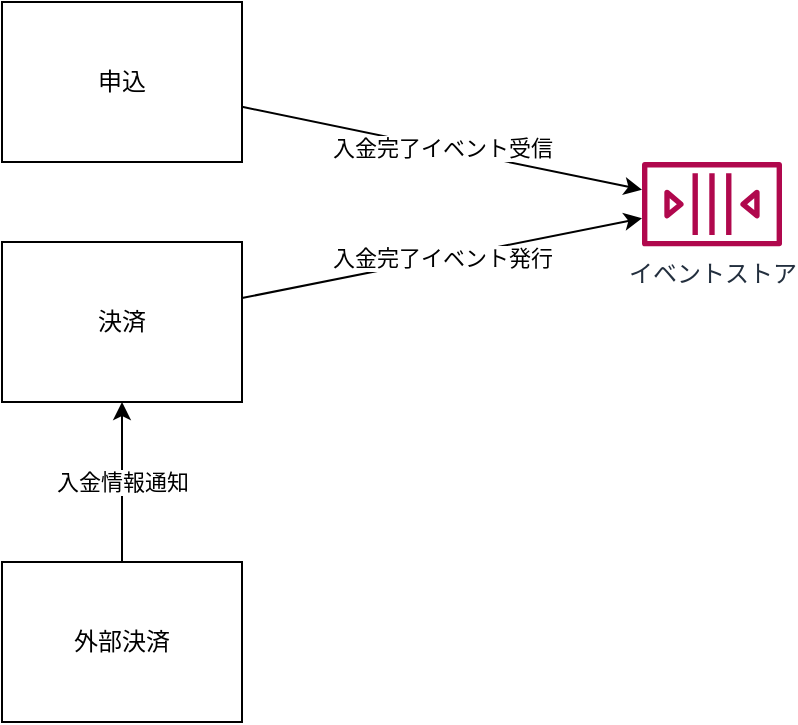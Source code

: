<mxfile>
    <diagram id="ivQfAZ2NkhDs4NAqpTRi" name="service-structure">
        <mxGraphModel dx="238" dy="787" grid="1" gridSize="10" guides="1" tooltips="1" connect="1" arrows="1" fold="1" page="1" pageScale="1" pageWidth="827" pageHeight="1169" math="0" shadow="0">
            <root>
                <mxCell id="0"/>
                <mxCell id="1" parent="0"/>
                <mxCell id="8" value="入金完了イベント受信" style="edgeStyle=none;html=1;" parent="1" source="2" target="4" edge="1">
                    <mxGeometry relative="1" as="geometry"/>
                </mxCell>
                <mxCell id="2" value="申込" style="rounded=0;whiteSpace=wrap;html=1;" parent="1" vertex="1">
                    <mxGeometry x="40" y="40" width="120" height="80" as="geometry"/>
                </mxCell>
                <mxCell id="5" value="入金完了イベント発行" style="edgeStyle=none;html=1;" parent="1" source="3" target="4" edge="1">
                    <mxGeometry relative="1" as="geometry"/>
                </mxCell>
                <mxCell id="3" value="決済" style="rounded=0;whiteSpace=wrap;html=1;" parent="1" vertex="1">
                    <mxGeometry x="40" y="160" width="120" height="80" as="geometry"/>
                </mxCell>
                <mxCell id="4" value="イベントストア" style="sketch=0;outlineConnect=0;fontColor=#232F3E;gradientColor=none;fillColor=#B0084D;strokeColor=none;dashed=0;verticalLabelPosition=bottom;verticalAlign=top;align=center;html=1;fontSize=12;fontStyle=0;aspect=fixed;pointerEvents=1;shape=mxgraph.aws4.queue;" parent="1" vertex="1">
                    <mxGeometry x="360" y="120" width="70" height="42.18" as="geometry"/>
                </mxCell>
                <mxCell id="7" value="入金情報通知" style="edgeStyle=none;html=1;" parent="1" source="6" target="3" edge="1">
                    <mxGeometry relative="1" as="geometry"/>
                </mxCell>
                <mxCell id="6" value="外部決済" style="rounded=0;whiteSpace=wrap;html=1;" parent="1" vertex="1">
                    <mxGeometry x="40" y="320" width="120" height="80" as="geometry"/>
                </mxCell>
            </root>
        </mxGraphModel>
    </diagram>
    <diagram id="962_QVYZyOFqDdbU-J_B" name="process">
        <mxGraphModel dx="1058" dy="1651" grid="1" gridSize="10" guides="1" tooltips="1" connect="1" arrows="1" fold="1" page="1" pageScale="1" pageWidth="827" pageHeight="1169" math="0" shadow="0">
            <root>
                <mxCell id="0"/>
                <mxCell id="1" parent="0"/>
                <mxCell id="QONos9-EC78BMdoO5i_A-9" value="" style="swimlane;childLayout=stackLayout;horizontal=1;fillColor=none;horizontalStack=1;resizeParent=1;resizeParentMax=0;resizeLast=0;collapsible=0;strokeColor=none;stackBorder=10;stackSpacing=-12;resizable=1;align=center;points=[];whiteSpace=wrap;html=1;strokeWidth=1;" vertex="1" parent="1">
                    <mxGeometry width="722" height="190" as="geometry"/>
                </mxCell>
                <mxCell id="QONos9-EC78BMdoO5i_A-10" value="API設計" style="shape=step;perimeter=stepPerimeter;fixedSize=1;points=[];whiteSpace=wrap;html=1;strokeColor=default;strokeWidth=1;fillColor=none;" vertex="1" parent="QONos9-EC78BMdoO5i_A-9">
                    <mxGeometry x="10" y="33" width="150" height="147" as="geometry"/>
                </mxCell>
                <mxCell id="QONos9-EC78BMdoO5i_A-11" value="API I/Fを&lt;br&gt;自動生成" style="shape=step;perimeter=stepPerimeter;fixedSize=1;points=[];whiteSpace=wrap;html=1;strokeColor=default;strokeWidth=1;fillColor=none;" vertex="1" parent="QONos9-EC78BMdoO5i_A-9">
                    <mxGeometry x="148" y="33" width="150" height="147" as="geometry"/>
                </mxCell>
                <mxCell id="QONos9-EC78BMdoO5i_A-12" value="APIの&lt;br&gt;内部実装" style="shape=step;perimeter=stepPerimeter;fixedSize=1;points=[];whiteSpace=wrap;html=1;strokeColor=default;strokeWidth=1;fillColor=none;" vertex="1" parent="QONos9-EC78BMdoO5i_A-9">
                    <mxGeometry x="286" y="33" width="150" height="147" as="geometry"/>
                </mxCell>
                <mxCell id="QONos9-EC78BMdoO5i_A-27" style="edgeStyle=orthogonalEdgeStyle;html=1;strokeColor=default;fillColor=default;curved=1;entryX=0.447;entryY=0;entryDx=0;entryDy=0;entryPerimeter=0;exitX=0.507;exitY=-0.014;exitDx=0;exitDy=0;exitPerimeter=0;" edge="1" parent="QONos9-EC78BMdoO5i_A-9" source="QONos9-EC78BMdoO5i_A-13" target="QONos9-EC78BMdoO5i_A-12">
                    <mxGeometry relative="1" as="geometry">
                        <Array as="points">
                            <mxPoint x="500" y="-10"/>
                            <mxPoint x="353" y="-10"/>
                        </Array>
                    </mxGeometry>
                </mxCell>
                <mxCell id="QONos9-EC78BMdoO5i_A-13" value="APIの&lt;br&gt;動作確認" style="shape=step;perimeter=stepPerimeter;fixedSize=1;points=[];whiteSpace=wrap;html=1;strokeColor=default;strokeWidth=1;fillColor=none;" vertex="1" parent="QONos9-EC78BMdoO5i_A-9">
                    <mxGeometry x="424" y="33" width="150" height="147" as="geometry"/>
                </mxCell>
                <mxCell id="QONos9-EC78BMdoO5i_A-14" value="複数&lt;br&gt;ユースケース&lt;br&gt;のテスト実装" style="shape=step;perimeter=stepPerimeter;fixedSize=1;points=[];whiteSpace=wrap;html=1;strokeColor=default;strokeWidth=1;fillColor=none;" vertex="1" parent="QONos9-EC78BMdoO5i_A-9">
                    <mxGeometry x="562" y="33" width="150" height="147" as="geometry"/>
                </mxCell>
                <mxCell id="QONos9-EC78BMdoO5i_A-4" style="edgeStyle=none;html=1;strokeColor=default;fillColor=default;" edge="1" parent="1" source="QONos9-EC78BMdoO5i_A-10" target="QONos9-EC78BMdoO5i_A-2">
                    <mxGeometry relative="1" as="geometry">
                        <mxPoint x="112.066" y="276.646" as="sourcePoint"/>
                    </mxGeometry>
                </mxCell>
                <mxCell id="QONos9-EC78BMdoO5i_A-5" style="edgeStyle=none;html=1;strokeColor=default;fillColor=default;" edge="1" parent="1" source="QONos9-EC78BMdoO5i_A-2" target="QONos9-EC78BMdoO5i_A-11">
                    <mxGeometry relative="1" as="geometry"/>
                </mxCell>
                <mxCell id="QONos9-EC78BMdoO5i_A-2" value="OpenAPI&lt;br&gt;ドキュメント" style="shape=document;whiteSpace=wrap;html=1;boundedLbl=1;strokeColor=default;strokeWidth=1;fillColor=none;" vertex="1" parent="1">
                    <mxGeometry x="45" y="240" width="80" height="60" as="geometry"/>
                </mxCell>
                <mxCell id="QONos9-EC78BMdoO5i_A-6" value="openapi-generator" style="sketch=0;aspect=fixed;pointerEvents=1;shadow=0;dashed=0;html=1;strokeColor=none;labelPosition=center;verticalLabelPosition=bottom;verticalAlign=top;align=center;fillColor=#00188D;shape=mxgraph.mscae.enterprise.tool;strokeWidth=1;" vertex="1" parent="1">
                    <mxGeometry x="210" y="131" width="22.22" height="20" as="geometry"/>
                </mxCell>
                <mxCell id="QONos9-EC78BMdoO5i_A-16" value="サービス" style="shadow=0;dashed=0;html=1;strokeColor=none;fillColor=#EF8F21;labelPosition=center;verticalLabelPosition=bottom;verticalAlign=top;align=center;outlineConnect=0;shape=mxgraph.veeam.2d.restful_apis;strokeWidth=1;" vertex="1" parent="1">
                    <mxGeometry x="340" y="240" width="44.8" height="44.8" as="geometry"/>
                </mxCell>
                <mxCell id="QONos9-EC78BMdoO5i_A-17" style="edgeStyle=none;html=1;strokeColor=default;fillColor=default;" edge="1" parent="1" source="QONos9-EC78BMdoO5i_A-12" target="QONos9-EC78BMdoO5i_A-16">
                    <mxGeometry relative="1" as="geometry"/>
                </mxCell>
                <mxCell id="QONos9-EC78BMdoO5i_A-18" value="REST Client&lt;br&gt;定義ファイル" style="shape=document;whiteSpace=wrap;html=1;boundedLbl=1;strokeColor=default;strokeWidth=1;fillColor=none;" vertex="1" parent="1">
                    <mxGeometry x="459" y="240" width="80" height="60" as="geometry"/>
                </mxCell>
                <mxCell id="QONos9-EC78BMdoO5i_A-19" style="edgeStyle=none;html=1;strokeColor=default;fillColor=default;" edge="1" parent="1" source="QONos9-EC78BMdoO5i_A-13" target="QONos9-EC78BMdoO5i_A-18">
                    <mxGeometry relative="1" as="geometry"/>
                </mxCell>
                <mxCell id="QONos9-EC78BMdoO5i_A-21" value="REST Client" style="sketch=0;aspect=fixed;pointerEvents=1;shadow=0;dashed=0;html=1;strokeColor=none;labelPosition=center;verticalLabelPosition=bottom;verticalAlign=top;align=center;fillColor=#00188D;shape=mxgraph.mscae.enterprise.tool;strokeWidth=1;" vertex="1" parent="1">
                    <mxGeometry x="488" y="130" width="22.22" height="20" as="geometry"/>
                </mxCell>
                <mxCell id="QONos9-EC78BMdoO5i_A-22" value="npm, Step CI" style="sketch=0;aspect=fixed;pointerEvents=1;shadow=0;dashed=0;html=1;strokeColor=none;labelPosition=center;verticalLabelPosition=bottom;verticalAlign=top;align=center;fillColor=#00188D;shape=mxgraph.mscae.enterprise.tool;strokeWidth=1;" vertex="1" parent="1">
                    <mxGeometry x="629" y="131" width="22.22" height="20" as="geometry"/>
                </mxCell>
                <mxCell id="QONos9-EC78BMdoO5i_A-23" value="ワークフロー定義ファイル" style="shape=document;whiteSpace=wrap;html=1;boundedLbl=1;strokeColor=default;strokeWidth=1;fillColor=none;" vertex="1" parent="1">
                    <mxGeometry x="600.11" y="240" width="80" height="60" as="geometry"/>
                </mxCell>
                <mxCell id="QONos9-EC78BMdoO5i_A-24" style="edgeStyle=none;html=1;strokeColor=default;fillColor=default;" edge="1" parent="1" source="QONos9-EC78BMdoO5i_A-14" target="QONos9-EC78BMdoO5i_A-23">
                    <mxGeometry relative="1" as="geometry"/>
                </mxCell>
                <mxCell id="QONos9-EC78BMdoO5i_A-26" value="APIが安定するまで繰り返し" style="text;html=1;strokeColor=none;fillColor=none;align=center;verticalAlign=middle;whiteSpace=wrap;rounded=0;strokeWidth=1;" vertex="1" parent="1">
                    <mxGeometry x="360" y="-40" width="160" height="30" as="geometry"/>
                </mxCell>
                <mxCell id="-CRDIfs9IfDqOydGXVWK-3" style="html=1;strokeColor=default;fillColor=default;" edge="1" parent="1" source="-CRDIfs9IfDqOydGXVWK-4" target="QONos9-EC78BMdoO5i_A-12">
                    <mxGeometry relative="1" as="geometry">
                        <mxPoint x="242.828" y="240" as="sourcePoint"/>
                    </mxGeometry>
                </mxCell>
                <mxCell id="-CRDIfs9IfDqOydGXVWK-2" style="html=1;strokeColor=default;fillColor=default;" edge="1" parent="1" source="QONos9-EC78BMdoO5i_A-11" target="-CRDIfs9IfDqOydGXVWK-4">
                    <mxGeometry relative="1" as="geometry">
                        <mxPoint x="223" y="240" as="targetPoint"/>
                    </mxGeometry>
                </mxCell>
                <mxCell id="-CRDIfs9IfDqOydGXVWK-4" value="API I/F" style="rounded=0;whiteSpace=wrap;html=1;strokeColor=default;strokeWidth=1;fillColor=default;" vertex="1" parent="1">
                    <mxGeometry x="183.55" y="240" width="78.89" height="60" as="geometry"/>
                </mxCell>
            </root>
        </mxGraphModel>
    </diagram>
    <diagram id="8xZdexoOZmLSXpIoz7NL" name="rc-to-wf">
        <mxGraphModel dx="1885" dy="482" grid="1" gridSize="10" guides="1" tooltips="1" connect="1" arrows="1" fold="1" page="1" pageScale="1" pageWidth="827" pageHeight="1169" math="0" shadow="0">
            <root>
                <mxCell id="0"/>
                <mxCell id="1" parent="0"/>
                <mxCell id="62rDw7DefF5dNmYsYjSo-2" value="&lt;div style=&quot;color: rgb(212, 212, 212); background-color: rgb(30, 30, 30); font-family: Consolas, &amp;quot;Courier New&amp;quot;, monospace; font-weight: normal; font-size: 14px; line-height: 19px;&quot;&gt;&lt;div&gt;&lt;span style=&quot;color: #569cd6;&quot;&gt;version&lt;/span&gt;&lt;span style=&quot;color: #d4d4d4;&quot;&gt;: &lt;/span&gt;&lt;span style=&quot;color: #ce9178;&quot;&gt;&quot;1.1&quot;&lt;/span&gt;&lt;/div&gt;&lt;div&gt;&lt;span style=&quot;color: #569cd6;&quot;&gt;name&lt;/span&gt;&lt;span style=&quot;color: #d4d4d4;&quot;&gt;: &lt;/span&gt;&lt;span style=&quot;color: #ce9178;&quot;&gt;API間テスト（一連のユースケースの検証）&lt;/span&gt;&lt;/div&gt;&lt;br&gt;&lt;div&gt;&lt;span style=&quot;color: #569cd6;&quot;&gt;env&lt;/span&gt;&lt;span style=&quot;color: #d4d4d4;&quot;&gt;:&lt;/span&gt;&lt;/div&gt;&lt;div&gt;&lt;span style=&quot;color: #d4d4d4;&quot;&gt;&amp;nbsp; &lt;/span&gt;&lt;span style=&quot;color: #569cd6;&quot;&gt;protocol&lt;/span&gt;&lt;span style=&quot;color: #d4d4d4;&quot;&gt;: &lt;/span&gt;&lt;span style=&quot;color: #ce9178;&quot;&gt;http&lt;/span&gt;&lt;/div&gt;&lt;div&gt;&amp;nbsp;&amp;nbsp;&lt;span style=&quot;color: rgb(86, 156, 214);&quot;&gt;application&lt;/span&gt;:&lt;br&gt;&lt;/div&gt;&lt;div&gt;&lt;span style=&quot;color: #d4d4d4;&quot;&gt;&amp;nbsp; &amp;nbsp; &lt;/span&gt;&lt;span style=&quot;color: #569cd6;&quot;&gt;host&lt;/span&gt;&lt;span style=&quot;color: #d4d4d4;&quot;&gt;: &lt;/span&gt;&lt;span style=&quot;color: #ce9178;&quot;&gt;localhost:8081&lt;/span&gt;&lt;/div&gt;&lt;div&gt;&lt;span style=&quot;color: #d4d4d4;&quot;&gt;&amp;nbsp; &amp;nbsp; &lt;/span&gt;&lt;span style=&quot;color: #569cd6;&quot;&gt;service&lt;/span&gt;&lt;span style=&quot;color: #d4d4d4;&quot;&gt;: &lt;/span&gt;&lt;span style=&quot;color: #ce9178;&quot;&gt;application&lt;/span&gt;&lt;/div&gt;&lt;div&gt;&lt;span style=&quot;color: #d4d4d4;&quot;&gt;&amp;nbsp; &amp;nbsp; &lt;/span&gt;&lt;span style=&quot;color: #569cd6;&quot;&gt;resource&lt;/span&gt;&lt;span style=&quot;color: #d4d4d4;&quot;&gt;: &lt;/span&gt;&lt;span style=&quot;color: #ce9178;&quot;&gt;applications&lt;/span&gt;&lt;/div&gt;&lt;div&gt;&lt;br&gt;&lt;/div&gt;&lt;div&gt;&lt;span style=&quot;color: #569cd6;&quot;&gt;tests&lt;/span&gt;&lt;span style=&quot;color: #d4d4d4;&quot;&gt;:&lt;/span&gt;&lt;/div&gt;&lt;div&gt;&lt;span style=&quot;color: #d4d4d4;&quot;&gt;&amp;nbsp; &lt;/span&gt;&lt;span style=&quot;color: #569cd6;&quot;&gt;一連のユースケースを検証&lt;/span&gt;&lt;span style=&quot;color: #d4d4d4;&quot;&gt;:&lt;/span&gt;&lt;/div&gt;&lt;div&gt;&lt;span style=&quot;color: #d4d4d4;&quot;&gt;&amp;nbsp; &amp;nbsp; &lt;/span&gt;&lt;span style=&quot;color: #569cd6;&quot;&gt;steps&lt;/span&gt;&lt;span style=&quot;color: #d4d4d4;&quot;&gt;:&lt;/span&gt;&lt;/div&gt;&lt;div&gt;&amp;nbsp; &amp;nbsp; &amp;nbsp; - &lt;span style=&quot;color: rgb(86, 156, 214);&quot;&gt;name&lt;/span&gt;: &lt;span style=&quot;color: rgb(206, 145, 120);&quot;&gt;申込&lt;/span&gt;&lt;br&gt;&lt;/div&gt;&lt;div&gt;&lt;span style=&quot;color: #d4d4d4;&quot;&gt;&amp;nbsp; &amp;nbsp; &amp;nbsp; &amp;nbsp; &lt;/span&gt;&lt;span style=&quot;color: #569cd6;&quot;&gt;http&lt;/span&gt;&lt;span style=&quot;color: #d4d4d4;&quot;&gt;:&lt;/span&gt;&lt;/div&gt;&lt;div&gt;&lt;span style=&quot;color: #d4d4d4;&quot;&gt;&amp;nbsp; &amp;nbsp; &amp;nbsp; &amp;nbsp; &amp;nbsp; &lt;/span&gt;&lt;span style=&quot;color: #569cd6;&quot;&gt;url&lt;/span&gt;&lt;span style=&quot;color: #d4d4d4;&quot;&gt;: &lt;/span&gt;&lt;span style=&quot;color: #ce9178;&quot;&gt;${{env.protocol}}://${{env.application.host}}/${{env.application.service}}/${{env.application.resource}}&lt;/span&gt;&lt;/div&gt;&lt;div&gt;&lt;span style=&quot;color: #d4d4d4;&quot;&gt;&amp;nbsp; &amp;nbsp; &amp;nbsp; &amp;nbsp; &amp;nbsp; &lt;/span&gt;&lt;span style=&quot;color: #569cd6;&quot;&gt;method&lt;/span&gt;&lt;span style=&quot;color: #d4d4d4;&quot;&gt;: &lt;/span&gt;&lt;span style=&quot;color: #ce9178;&quot;&gt;POST&lt;/span&gt;&lt;/div&gt;&lt;div&gt;&lt;span style=&quot;color: #d4d4d4;&quot;&gt;&amp;nbsp; &amp;nbsp; &amp;nbsp; &amp;nbsp; &amp;nbsp; &lt;/span&gt;&lt;span style=&quot;color: #569cd6;&quot;&gt;headers&lt;/span&gt;&lt;span style=&quot;color: #d4d4d4;&quot;&gt;:&lt;/span&gt;&lt;/div&gt;&lt;div&gt;&lt;span style=&quot;color: #d4d4d4;&quot;&gt;&amp;nbsp; &amp;nbsp; &amp;nbsp; &amp;nbsp; &amp;nbsp; &amp;nbsp; &lt;/span&gt;&lt;span style=&quot;color: #569cd6;&quot;&gt;Content-Type&lt;/span&gt;&lt;span style=&quot;color: #d4d4d4;&quot;&gt;: &lt;/span&gt;&lt;span style=&quot;color: #ce9178;&quot;&gt;application/json&lt;/span&gt;&lt;/div&gt;&lt;div&gt;&lt;span style=&quot;color: #d4d4d4;&quot;&gt;&amp;nbsp; &amp;nbsp; &amp;nbsp; &amp;nbsp; &amp;nbsp; &lt;/span&gt;&lt;span style=&quot;color: #569cd6;&quot;&gt;body&lt;/span&gt;&lt;span style=&quot;color: #d4d4d4;&quot;&gt;: &lt;/span&gt;&lt;span style=&quot;color: #569cd6;&quot;&gt;|&lt;/span&gt;&lt;/div&gt;&lt;div&gt;&lt;span style=&quot;color: #ce9178;&quot;&gt;&amp;nbsp; &amp;nbsp; &amp;nbsp; &amp;nbsp; &amp;nbsp; &amp;nbsp; {&lt;/span&gt;&lt;/div&gt;&lt;div&gt;&lt;span style=&quot;color: #ce9178;&quot;&gt;&amp;nbsp; &amp;nbsp; &amp;nbsp; &amp;nbsp; &amp;nbsp; &amp;nbsp; &amp;nbsp; &quot;appliedBy&quot;: &quot;申請した人&quot;,&lt;/span&gt;&lt;/div&gt;&lt;div&gt;&lt;span style=&quot;color: #ce9178;&quot;&gt;&amp;nbsp; &amp;nbsp; &amp;nbsp; &amp;nbsp; &amp;nbsp; &amp;nbsp; &amp;nbsp; &quot;appliedAt&quot;: &quot;2022-12-20T09:00:00+09:00[Asia/Tokyo]&quot;,&lt;/span&gt;&lt;/div&gt;&lt;div&gt;&lt;span style=&quot;color: #ce9178;&quot;&gt;&amp;nbsp; &amp;nbsp; &amp;nbsp; &amp;nbsp; &amp;nbsp; &amp;nbsp; &amp;nbsp; // 中略&lt;/span&gt;&lt;/div&gt;&lt;div&gt;&lt;span style=&quot;color: #ce9178;&quot;&gt;&amp;nbsp; &amp;nbsp; &amp;nbsp; &amp;nbsp; &amp;nbsp; &amp;nbsp; }&lt;/span&gt;&lt;/div&gt;&lt;div&gt;&lt;span style=&quot;color: #d4d4d4;&quot;&gt;&amp;nbsp; &amp;nbsp; &amp;nbsp; &amp;nbsp; &amp;nbsp; &lt;/span&gt;&lt;span style=&quot;color: #569cd6;&quot;&gt;captures&lt;/span&gt;&lt;span style=&quot;color: #d4d4d4;&quot;&gt;:&lt;/span&gt;&lt;/div&gt;&lt;div&gt;&lt;span style=&quot;color: #d4d4d4;&quot;&gt;&amp;nbsp; &amp;nbsp; &amp;nbsp; &amp;nbsp; &amp;nbsp; &amp;nbsp; &lt;/span&gt;&lt;span style=&quot;color: #569cd6;&quot;&gt;id&lt;/span&gt;&lt;span style=&quot;color: #d4d4d4;&quot;&gt;:&lt;/span&gt;&lt;/div&gt;&lt;div&gt;&lt;span style=&quot;color: #d4d4d4;&quot;&gt;&amp;nbsp; &amp;nbsp; &amp;nbsp; &amp;nbsp; &amp;nbsp; &amp;nbsp; &amp;nbsp; &lt;/span&gt;&lt;span style=&quot;color: #569cd6;&quot;&gt;jsonpath&lt;/span&gt;&lt;span style=&quot;color: #d4d4d4;&quot;&gt;: &lt;/span&gt;&lt;span style=&quot;color: #ce9178;&quot;&gt;$.id&lt;/span&gt;&lt;/div&gt;&lt;div&gt;&lt;span style=&quot;color: #d4d4d4;&quot;&gt;&amp;nbsp; &amp;nbsp; &amp;nbsp; &amp;nbsp; &amp;nbsp; &lt;/span&gt;&lt;span style=&quot;color: #569cd6;&quot;&gt;check&lt;/span&gt;&lt;span style=&quot;color: #d4d4d4;&quot;&gt;:&lt;/span&gt;&lt;/div&gt;&lt;div&gt;&lt;span style=&quot;color: #d4d4d4;&quot;&gt;&amp;nbsp; &amp;nbsp; &amp;nbsp; &amp;nbsp; &amp;nbsp; &amp;nbsp; &lt;/span&gt;&lt;span style=&quot;color: #569cd6;&quot;&gt;status&lt;/span&gt;&lt;span style=&quot;color: #d4d4d4;&quot;&gt;: &lt;/span&gt;&lt;span style=&quot;color: #b5cea8;&quot;&gt;200&lt;/span&gt;&lt;/div&gt;&lt;div&gt;&lt;span style=&quot;color: #d4d4d4;&quot;&gt;&amp;nbsp; &amp;nbsp; &amp;nbsp; &amp;nbsp; &amp;nbsp; &amp;nbsp; &lt;/span&gt;&lt;span style=&quot;color: #569cd6;&quot;&gt;statusText&lt;/span&gt;&lt;span style=&quot;color: #d4d4d4;&quot;&gt;: &lt;/span&gt;&lt;span style=&quot;color: #ce9178;&quot;&gt;OK&lt;/span&gt;&lt;/div&gt;&lt;div&gt;&lt;span style=&quot;color: #d4d4d4;&quot;&gt;&amp;nbsp; &amp;nbsp; &amp;nbsp; &amp;nbsp; &amp;nbsp; &amp;nbsp; &lt;/span&gt;&lt;span style=&quot;color: #569cd6;&quot;&gt;headers&lt;/span&gt;&lt;span style=&quot;color: #d4d4d4;&quot;&gt;:&lt;/span&gt;&lt;/div&gt;&lt;div&gt;&lt;span style=&quot;color: #d4d4d4;&quot;&gt;&amp;nbsp; &amp;nbsp; &amp;nbsp; &amp;nbsp; &amp;nbsp; &amp;nbsp; &amp;nbsp; &lt;/span&gt;&lt;span style=&quot;color: #569cd6;&quot;&gt;Content-Type&lt;/span&gt;&lt;span style=&quot;color: #d4d4d4;&quot;&gt;: &lt;/span&gt;&lt;span style=&quot;color: #ce9178;&quot;&gt;application/json&lt;/span&gt;&lt;/div&gt;&lt;div&gt;&lt;span style=&quot;color: #d4d4d4;&quot;&gt;&amp;nbsp; &amp;nbsp; &amp;nbsp; &amp;nbsp; &amp;nbsp; &amp;nbsp; &lt;/span&gt;&lt;span style=&quot;color: #569cd6;&quot;&gt;jsonpath&lt;/span&gt;&lt;span style=&quot;color: #d4d4d4;&quot;&gt;:&lt;/span&gt;&lt;/div&gt;&lt;div&gt;&lt;span style=&quot;color: #d4d4d4;&quot;&gt;&amp;nbsp; &amp;nbsp; &amp;nbsp; &amp;nbsp; &amp;nbsp; &amp;nbsp; &amp;nbsp; &lt;/span&gt;&lt;span style=&quot;color: #569cd6;&quot;&gt;$.id&lt;/span&gt;&lt;span style=&quot;color: #d4d4d4;&quot;&gt;:&lt;/span&gt;&lt;/div&gt;&lt;div&gt;&lt;span style=&quot;color: #d4d4d4;&quot;&gt;&amp;nbsp; &amp;nbsp; &amp;nbsp; &amp;nbsp; &amp;nbsp; &amp;nbsp; &amp;nbsp; &amp;nbsp; - &lt;/span&gt;&lt;span style=&quot;color: #569cd6;&quot;&gt;isNumber&lt;/span&gt;&lt;span style=&quot;color: #d4d4d4;&quot;&gt;: &lt;/span&gt;&lt;span style=&quot;color: #569cd6;&quot;&gt;true&lt;/span&gt;&lt;/div&gt;&lt;div&gt;&lt;span style=&quot;color: #d4d4d4;&quot;&gt;&amp;nbsp; &amp;nbsp; &amp;nbsp; &amp;nbsp; &amp;nbsp; &amp;nbsp; &amp;nbsp; &lt;/span&gt;&lt;span style=&quot;color: #569cd6;&quot;&gt;$.version&lt;/span&gt;&lt;span style=&quot;color: #d4d4d4;&quot;&gt;: &lt;/span&gt;&lt;span style=&quot;color: #b5cea8;&quot;&gt;0&lt;/span&gt;&lt;/div&gt;&lt;div&gt;&lt;span style=&quot;color: #d4d4d4;&quot;&gt;&amp;nbsp; &amp;nbsp; &amp;nbsp; &amp;nbsp; &amp;nbsp; &amp;nbsp; &amp;nbsp; &lt;/span&gt;&lt;span style=&quot;color: #569cd6;&quot;&gt;$.status&lt;/span&gt;&lt;span style=&quot;color: #d4d4d4;&quot;&gt;: &lt;/span&gt;&lt;span style=&quot;color: #ce9178;&quot;&gt;NEW&lt;/span&gt;&lt;/div&gt;&lt;div&gt;&lt;span style=&quot;color: #d4d4d4;&quot;&gt;&lt;/span&gt;&lt;/div&gt;&lt;/div&gt;" style="text;whiteSpace=wrap;html=1;" vertex="1" parent="1">
                    <mxGeometry x="520" width="960" height="730" as="geometry"/>
                </mxCell>
                <mxCell id="62rDw7DefF5dNmYsYjSo-3" value="&lt;div style=&quot;color: rgb(212, 212, 212); background-color: rgb(30, 30, 30); font-family: Consolas, &amp;quot;Courier New&amp;quot;, monospace; font-weight: normal; font-size: 14px; line-height: 19px;&quot;&gt;&lt;div&gt;&lt;span style=&quot;color: rgb(106, 153, 85);&quot;&gt;### 申込&lt;/span&gt;&lt;br&gt;&lt;/div&gt;&lt;div&gt;&lt;span style=&quot;color: #ce9178;&quot;&gt;POST http://localhost:8081/application/applications HTTP/1.1&lt;/span&gt;&lt;/div&gt;&lt;div&gt;&lt;span style=&quot;color: #569cd6;&quot;&gt;content-type&lt;/span&gt;&lt;span style=&quot;color: #d4d4d4;&quot;&gt;: &lt;/span&gt;&lt;span style=&quot;color: #ce9178;&quot;&gt;application/json&lt;/span&gt;&lt;/div&gt;&lt;br&gt;&lt;div&gt;&lt;span style=&quot;color: #d4d4d4;&quot;&gt;{&lt;/span&gt;&lt;/div&gt;&lt;div&gt;&lt;span style=&quot;color: #d4d4d4;&quot;&gt;&amp;nbsp; &lt;/span&gt;&lt;span style=&quot;color: #ce9178;&quot;&gt;&quot;appliedBy&quot;&lt;/span&gt;&lt;span style=&quot;color: #d4d4d4;&quot;&gt;: &lt;/span&gt;&lt;span style=&quot;color: #ce9178;&quot;&gt;&quot;申請した人&quot;&lt;/span&gt;&lt;span style=&quot;color: #d4d4d4;&quot;&gt;,&lt;/span&gt;&lt;/div&gt;&lt;div&gt;&lt;span style=&quot;color: #d4d4d4;&quot;&gt;&amp;nbsp; &lt;/span&gt;&lt;span style=&quot;color: #ce9178;&quot;&gt;&quot;appliedAt&quot;&lt;/span&gt;&lt;span style=&quot;color: #d4d4d4;&quot;&gt;: &lt;/span&gt;&lt;span style=&quot;color: #ce9178;&quot;&gt;&quot;2022-12-20T09:00:00+09:00[Asia/Tokyo]&quot;&lt;/span&gt;&lt;span style=&quot;color: #d4d4d4;&quot;&gt;,&lt;/span&gt;&lt;/div&gt;&lt;div&gt;&lt;span style=&quot;color: #d4d4d4;&quot;&gt;&amp;nbsp; &lt;/span&gt;&lt;span style=&quot;color: #ce9178;&quot;&gt;//中略：100項目近くの属性が存在&lt;/span&gt;&lt;/div&gt;&lt;div&gt;&lt;span style=&quot;color: #d4d4d4;&quot;&gt;}&lt;/span&gt;&lt;/div&gt;&lt;br&gt;&lt;div&gt;&lt;span style=&quot;color: #d4d4d4;&quot;&gt;&lt;/span&gt;&lt;/div&gt;&lt;/div&gt;" style="text;whiteSpace=wrap;html=1;" vertex="1" parent="1">
                    <mxGeometry width="480" height="200" as="geometry"/>
                </mxCell>
                <mxCell id="62rDw7DefF5dNmYsYjSo-4" value="" style="rounded=0;whiteSpace=wrap;html=1;fillColor=none;strokeColor=#FF0000;dashed=1;strokeWidth=3;" vertex="1" parent="1">
                    <mxGeometry y="50" width="450" height="130" as="geometry"/>
                </mxCell>
                <mxCell id="62rDw7DefF5dNmYsYjSo-5" value="" style="rounded=0;whiteSpace=wrap;html=1;fillColor=none;strokeColor=#FF0000;dashed=1;strokeWidth=3;" vertex="1" parent="1">
                    <mxGeometry x="600" y="330" width="460" height="150" as="geometry"/>
                </mxCell>
                <mxCell id="62rDw7DefF5dNmYsYjSo-8" value="コピー" style="shape=flexArrow;endArrow=classic;html=1;strokeColor=#FF0000;entryX=0;entryY=0.5;entryDx=0;entryDy=0;exitX=0.5;exitY=1;exitDx=0;exitDy=0;fillColor=default;" edge="1" parent="1" source="62rDw7DefF5dNmYsYjSo-4" target="62rDw7DefF5dNmYsYjSo-5">
                    <mxGeometry width="50" height="50" relative="1" as="geometry">
                        <mxPoint x="480" y="150" as="sourcePoint"/>
                        <mxPoint x="530" y="100" as="targetPoint"/>
                    </mxGeometry>
                </mxCell>
                <mxCell id="62rDw7DefF5dNmYsYjSo-10" value="ここを元に定義" style="shape=flexArrow;endArrow=classic;html=1;strokeColor=#FF0000;fillColor=default;entryX=0.002;entryY=0.035;entryDx=0;entryDy=0;entryPerimeter=0;" edge="1" parent="1" target="62rDw7DefF5dNmYsYjSo-2">
                    <mxGeometry width="50" height="50" relative="1" as="geometry">
                        <mxPoint x="410" y="50" as="sourcePoint"/>
                        <mxPoint x="550" y="-20" as="targetPoint"/>
                    </mxGeometry>
                </mxCell>
                <mxCell id="62rDw7DefF5dNmYsYjSo-11" value="ここを元に定義" style="shape=flexArrow;endArrow=classic;html=1;strokeColor=#FF0000;exitX=0.854;exitY=0.25;exitDx=0;exitDy=0;exitPerimeter=0;fillColor=default;entryX=0.063;entryY=0.166;entryDx=0;entryDy=0;entryPerimeter=0;" edge="1" parent="1" source="62rDw7DefF5dNmYsYjSo-3" target="62rDw7DefF5dNmYsYjSo-2">
                    <mxGeometry width="50" height="50" relative="1" as="geometry">
                        <mxPoint x="420.0" y="-16.19" as="sourcePoint"/>
                        <mxPoint x="480" y="-540" as="targetPoint"/>
                    </mxGeometry>
                </mxCell>
                <mxCell id="iqxW1elmJukHCkZXZxcR-1" value="環境変数：&lt;br&gt;必要に応じて定義" style="shape=callout;whiteSpace=wrap;html=1;perimeter=calloutPerimeter;strokeColor=default;strokeWidth=1;fillColor=default;direction=south;align=left;verticalAlign=top;" vertex="1" parent="1">
                    <mxGeometry x="670" y="60" width="220" height="50" as="geometry"/>
                </mxCell>
                <mxCell id="iqxW1elmJukHCkZXZxcR-2" value="リクエストボディ：&lt;br style=&quot;border-color: var(--border-color);&quot;&gt;REST Client定義ファイルからコピペ" style="shape=callout;whiteSpace=wrap;html=1;perimeter=calloutPerimeter;strokeColor=default;strokeWidth=1;fillColor=default;direction=south;align=left;verticalAlign=top;" vertex="1" parent="1">
                    <mxGeometry x="850" y="380" width="240" height="40" as="geometry"/>
                </mxCell>
                <mxCell id="iqxW1elmJukHCkZXZxcR-3" value="リクエストヘッダー：&lt;br&gt;REST Client定義ファイルからコピペ" style="shape=callout;whiteSpace=wrap;html=1;perimeter=calloutPerimeter;strokeColor=default;strokeWidth=1;fillColor=default;direction=south;align=left;verticalAlign=top;" vertex="1" parent="1">
                    <mxGeometry x="850" y="320" width="240" height="40" as="geometry"/>
                </mxCell>
                <mxCell id="iqxW1elmJukHCkZXZxcR-4" value="URL、HTTPメソッド：&lt;br&gt;REST Client定義ファイルを元に作成。&lt;br&gt;環境によって変動する部分は変数化する。" style="shape=callout;whiteSpace=wrap;html=1;perimeter=calloutPerimeter;strokeColor=default;strokeWidth=1;fillColor=default;direction=south;align=left;verticalAlign=top;" vertex="1" parent="1">
                    <mxGeometry x="850" y="250" width="270" height="60" as="geometry"/>
                </mxCell>
            </root>
        </mxGraphModel>
    </diagram>
</mxfile>